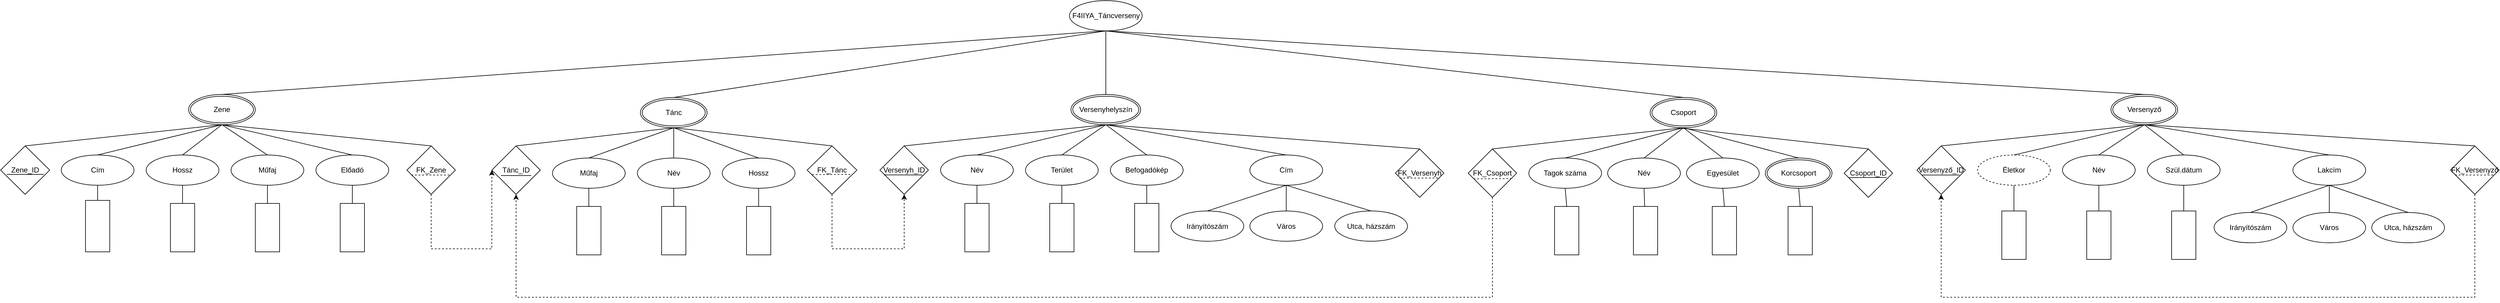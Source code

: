 <mxfile version="22.1.5" type="device">
  <diagram name="1 oldal" id="RWpSWhDXgqAXrD_5BkzI">
    <mxGraphModel dx="3605" dy="1371" grid="1" gridSize="10" guides="1" tooltips="1" connect="1" arrows="1" fold="1" page="0" pageScale="1" pageWidth="827" pageHeight="1169" math="0" shadow="0">
      <root>
        <mxCell id="0" />
        <mxCell id="1" parent="0" />
        <mxCell id="kx_KfZfGUG_8lvPHREMR-1" value="F4IIYA_Táncverseny" style="ellipse;whiteSpace=wrap;html=1;" parent="1" vertex="1">
          <mxGeometry x="-197.5" y="-130" width="120" height="50" as="geometry" />
        </mxCell>
        <mxCell id="kx_KfZfGUG_8lvPHREMR-4" value="Csoport" style="ellipse;shape=doubleEllipse;margin=3;whiteSpace=wrap;html=1;align=center;" parent="1" vertex="1">
          <mxGeometry x="760" y="30" width="110" height="50" as="geometry" />
        </mxCell>
        <mxCell id="kx_KfZfGUG_8lvPHREMR-5" value="Versenyző" style="ellipse;shape=doubleEllipse;margin=3;whiteSpace=wrap;html=1;align=center;" parent="1" vertex="1">
          <mxGeometry x="1520" y="25" width="110" height="50" as="geometry" />
        </mxCell>
        <mxCell id="kx_KfZfGUG_8lvPHREMR-6" value="Versenyhelyszín" style="ellipse;shape=doubleEllipse;margin=3;whiteSpace=wrap;html=1;align=center;" parent="1" vertex="1">
          <mxGeometry x="-195" y="25" width="115" height="50" as="geometry" />
        </mxCell>
        <mxCell id="kx_KfZfGUG_8lvPHREMR-7" value="Tánc" style="ellipse;shape=doubleEllipse;margin=3;whiteSpace=wrap;html=1;align=center;" parent="1" vertex="1">
          <mxGeometry x="-905" y="30" width="110" height="50" as="geometry" />
        </mxCell>
        <mxCell id="kx_KfZfGUG_8lvPHREMR-8" value="Zene" style="ellipse;shape=doubleEllipse;margin=3;whiteSpace=wrap;html=1;align=center;" parent="1" vertex="1">
          <mxGeometry x="-1650" y="25" width="110" height="50" as="geometry" />
        </mxCell>
        <mxCell id="kx_KfZfGUG_8lvPHREMR-9" value="" style="endArrow=none;html=1;rounded=0;exitX=0.5;exitY=0;exitDx=0;exitDy=0;entryX=0.5;entryY=1;entryDx=0;entryDy=0;" parent="1" source="kx_KfZfGUG_8lvPHREMR-4" target="kx_KfZfGUG_8lvPHREMR-1" edge="1">
          <mxGeometry width="50" height="50" relative="1" as="geometry">
            <mxPoint x="280" y="120" as="sourcePoint" />
            <mxPoint x="330" y="70" as="targetPoint" />
            <Array as="points" />
          </mxGeometry>
        </mxCell>
        <mxCell id="kx_KfZfGUG_8lvPHREMR-10" value="" style="endArrow=none;html=1;rounded=0;exitX=0.5;exitY=0;exitDx=0;exitDy=0;entryX=0.5;entryY=1;entryDx=0;entryDy=0;" parent="1" source="kx_KfZfGUG_8lvPHREMR-7" target="kx_KfZfGUG_8lvPHREMR-1" edge="1">
          <mxGeometry width="50" height="50" relative="1" as="geometry">
            <mxPoint x="280" y="175" as="sourcePoint" />
            <mxPoint x="80" y="-65" as="targetPoint" />
          </mxGeometry>
        </mxCell>
        <mxCell id="kx_KfZfGUG_8lvPHREMR-11" value="" style="endArrow=none;html=1;rounded=0;exitX=0.5;exitY=0;exitDx=0;exitDy=0;entryX=0.5;entryY=1;entryDx=0;entryDy=0;" parent="1" source="kx_KfZfGUG_8lvPHREMR-6" target="kx_KfZfGUG_8lvPHREMR-1" edge="1">
          <mxGeometry width="50" height="50" relative="1" as="geometry">
            <mxPoint x="280" y="120" as="sourcePoint" />
            <mxPoint x="330" y="70" as="targetPoint" />
          </mxGeometry>
        </mxCell>
        <mxCell id="kx_KfZfGUG_8lvPHREMR-12" value="" style="endArrow=none;html=1;rounded=0;exitX=0.5;exitY=0;exitDx=0;exitDy=0;entryX=0.5;entryY=1;entryDx=0;entryDy=0;" parent="1" source="kx_KfZfGUG_8lvPHREMR-5" target="kx_KfZfGUG_8lvPHREMR-1" edge="1">
          <mxGeometry width="50" height="50" relative="1" as="geometry">
            <mxPoint x="280" y="128.75" as="sourcePoint" />
            <mxPoint x="140" y="-71" as="targetPoint" />
          </mxGeometry>
        </mxCell>
        <mxCell id="kx_KfZfGUG_8lvPHREMR-13" value="" style="endArrow=none;html=1;rounded=0;exitX=0.5;exitY=0;exitDx=0;exitDy=0;entryX=0.5;entryY=1;entryDx=0;entryDy=0;" parent="1" source="kx_KfZfGUG_8lvPHREMR-8" target="kx_KfZfGUG_8lvPHREMR-1" edge="1">
          <mxGeometry width="50" height="50" relative="1" as="geometry">
            <mxPoint x="280" y="120" as="sourcePoint" />
            <mxPoint x="330" y="70" as="targetPoint" />
            <Array as="points" />
          </mxGeometry>
        </mxCell>
        <mxCell id="kx_KfZfGUG_8lvPHREMR-14" value="Tagok száma" style="ellipse;whiteSpace=wrap;html=1;" parent="1" vertex="1">
          <mxGeometry x="560" y="130" width="120" height="50" as="geometry" />
        </mxCell>
        <mxCell id="kx_KfZfGUG_8lvPHREMR-18" value="Név" style="ellipse;whiteSpace=wrap;html=1;" parent="1" vertex="1">
          <mxGeometry x="690" y="130" width="120" height="50" as="geometry" />
        </mxCell>
        <mxCell id="kx_KfZfGUG_8lvPHREMR-19" value="Egyesület" style="ellipse;whiteSpace=wrap;html=1;" parent="1" vertex="1">
          <mxGeometry x="820" y="130" width="120" height="50" as="geometry" />
        </mxCell>
        <mxCell id="kx_KfZfGUG_8lvPHREMR-20" value="Korcsoport" style="ellipse;shape=doubleEllipse;margin=3;whiteSpace=wrap;html=1;align=center;" parent="1" vertex="1">
          <mxGeometry x="950" y="130" width="110" height="50" as="geometry" />
        </mxCell>
        <mxCell id="kx_KfZfGUG_8lvPHREMR-21" value="" style="endArrow=none;html=1;rounded=0;exitX=0.5;exitY=0;exitDx=0;exitDy=0;entryX=0.5;entryY=1;entryDx=0;entryDy=0;" parent="1" source="kx_KfZfGUG_8lvPHREMR-14" target="kx_KfZfGUG_8lvPHREMR-4" edge="1">
          <mxGeometry width="50" height="50" relative="1" as="geometry">
            <mxPoint x="720" y="30" as="sourcePoint" />
            <mxPoint x="680" y="35" as="targetPoint" />
          </mxGeometry>
        </mxCell>
        <mxCell id="kx_KfZfGUG_8lvPHREMR-22" value="" style="endArrow=none;html=1;rounded=0;exitX=0.5;exitY=0;exitDx=0;exitDy=0;entryX=0.5;entryY=1;entryDx=0;entryDy=0;" parent="1" source="kx_KfZfGUG_8lvPHREMR-18" target="kx_KfZfGUG_8lvPHREMR-4" edge="1">
          <mxGeometry width="50" height="50" relative="1" as="geometry">
            <mxPoint x="720" y="30" as="sourcePoint" />
            <mxPoint x="910" y="35" as="targetPoint" />
            <Array as="points" />
          </mxGeometry>
        </mxCell>
        <mxCell id="kx_KfZfGUG_8lvPHREMR-23" value="" style="endArrow=none;html=1;rounded=0;exitX=0.5;exitY=0;exitDx=0;exitDy=0;entryX=0.5;entryY=1;entryDx=0;entryDy=0;" parent="1" source="kx_KfZfGUG_8lvPHREMR-19" target="kx_KfZfGUG_8lvPHREMR-4" edge="1">
          <mxGeometry width="50" height="50" relative="1" as="geometry">
            <mxPoint x="720" y="30" as="sourcePoint" />
            <mxPoint x="920" y="25" as="targetPoint" />
          </mxGeometry>
        </mxCell>
        <mxCell id="kx_KfZfGUG_8lvPHREMR-24" value="" style="endArrow=none;html=1;rounded=0;exitX=0.5;exitY=0;exitDx=0;exitDy=0;entryX=0.5;entryY=1;entryDx=0;entryDy=0;" parent="1" source="kx_KfZfGUG_8lvPHREMR-20" target="kx_KfZfGUG_8lvPHREMR-4" edge="1">
          <mxGeometry width="50" height="50" relative="1" as="geometry">
            <mxPoint x="720" y="30" as="sourcePoint" />
            <mxPoint x="940" y="45" as="targetPoint" />
          </mxGeometry>
        </mxCell>
        <mxCell id="kx_KfZfGUG_8lvPHREMR-25" value="Hossz" style="ellipse;whiteSpace=wrap;html=1;" parent="1" vertex="1">
          <mxGeometry x="-770" y="130" width="120" height="50" as="geometry" />
        </mxCell>
        <mxCell id="kx_KfZfGUG_8lvPHREMR-26" value="Név" style="ellipse;whiteSpace=wrap;html=1;" parent="1" vertex="1">
          <mxGeometry x="-910" y="130" width="120" height="50" as="geometry" />
        </mxCell>
        <mxCell id="kx_KfZfGUG_8lvPHREMR-27" value="Műfaj" style="ellipse;whiteSpace=wrap;html=1;" parent="1" vertex="1">
          <mxGeometry x="-1050" y="130" width="120" height="50" as="geometry" />
        </mxCell>
        <mxCell id="kx_KfZfGUG_8lvPHREMR-28" value="" style="endArrow=none;html=1;rounded=0;exitX=0.5;exitY=0;exitDx=0;exitDy=0;entryX=0.5;entryY=1;entryDx=0;entryDy=0;" parent="1" source="kx_KfZfGUG_8lvPHREMR-27" target="kx_KfZfGUG_8lvPHREMR-7" edge="1">
          <mxGeometry width="50" height="50" relative="1" as="geometry">
            <mxPoint x="-1010" y="40" as="sourcePoint" />
            <mxPoint x="-850" y="90" as="targetPoint" />
          </mxGeometry>
        </mxCell>
        <mxCell id="kx_KfZfGUG_8lvPHREMR-30" value="" style="endArrow=none;html=1;rounded=0;exitX=0.5;exitY=0;exitDx=0;exitDy=0;entryX=0.5;entryY=1;entryDx=0;entryDy=0;" parent="1" source="kx_KfZfGUG_8lvPHREMR-25" target="kx_KfZfGUG_8lvPHREMR-7" edge="1">
          <mxGeometry width="50" height="50" relative="1" as="geometry">
            <mxPoint x="-1010" y="40" as="sourcePoint" />
            <mxPoint x="-850" y="90" as="targetPoint" />
          </mxGeometry>
        </mxCell>
        <mxCell id="kx_KfZfGUG_8lvPHREMR-31" value="Cím" style="ellipse;whiteSpace=wrap;html=1;" parent="1" vertex="1">
          <mxGeometry x="100" y="125" width="120" height="50" as="geometry" />
        </mxCell>
        <mxCell id="kx_KfZfGUG_8lvPHREMR-32" value="Befogadókép" style="ellipse;whiteSpace=wrap;html=1;" parent="1" vertex="1">
          <mxGeometry x="-130" y="125" width="120" height="50" as="geometry" />
        </mxCell>
        <mxCell id="kx_KfZfGUG_8lvPHREMR-33" value="Terület" style="ellipse;whiteSpace=wrap;html=1;" parent="1" vertex="1">
          <mxGeometry x="-270" y="125" width="120" height="50" as="geometry" />
        </mxCell>
        <mxCell id="kx_KfZfGUG_8lvPHREMR-34" value="Név" style="ellipse;whiteSpace=wrap;html=1;" parent="1" vertex="1">
          <mxGeometry x="-410" y="125" width="120" height="50" as="geometry" />
        </mxCell>
        <mxCell id="kx_KfZfGUG_8lvPHREMR-35" value="" style="endArrow=none;html=1;rounded=0;exitX=0.5;exitY=0;exitDx=0;exitDy=0;entryX=0.5;entryY=1;entryDx=0;entryDy=0;" parent="1" source="kx_KfZfGUG_8lvPHREMR-34" target="kx_KfZfGUG_8lvPHREMR-6" edge="1">
          <mxGeometry width="50" height="50" relative="1" as="geometry">
            <mxPoint x="-230" y="85" as="sourcePoint" />
            <mxPoint x="-180" y="35" as="targetPoint" />
          </mxGeometry>
        </mxCell>
        <mxCell id="kx_KfZfGUG_8lvPHREMR-36" value="" style="endArrow=none;html=1;rounded=0;exitX=0.5;exitY=0;exitDx=0;exitDy=0;entryX=0.5;entryY=1;entryDx=0;entryDy=0;" parent="1" source="kx_KfZfGUG_8lvPHREMR-33" target="kx_KfZfGUG_8lvPHREMR-6" edge="1">
          <mxGeometry width="50" height="50" relative="1" as="geometry">
            <mxPoint x="-230" y="85" as="sourcePoint" />
            <mxPoint x="-180" y="35" as="targetPoint" />
          </mxGeometry>
        </mxCell>
        <mxCell id="kx_KfZfGUG_8lvPHREMR-37" value="" style="endArrow=none;html=1;rounded=0;exitX=0.5;exitY=0;exitDx=0;exitDy=0;entryX=0.5;entryY=1;entryDx=0;entryDy=0;" parent="1" source="kx_KfZfGUG_8lvPHREMR-32" target="kx_KfZfGUG_8lvPHREMR-6" edge="1">
          <mxGeometry width="50" height="50" relative="1" as="geometry">
            <mxPoint x="-230" y="85" as="sourcePoint" />
            <mxPoint x="-180" y="35" as="targetPoint" />
          </mxGeometry>
        </mxCell>
        <mxCell id="kx_KfZfGUG_8lvPHREMR-38" value="" style="endArrow=none;html=1;rounded=0;exitX=0.5;exitY=0;exitDx=0;exitDy=0;entryX=0.5;entryY=1;entryDx=0;entryDy=0;" parent="1" source="kx_KfZfGUG_8lvPHREMR-31" target="kx_KfZfGUG_8lvPHREMR-6" edge="1">
          <mxGeometry width="50" height="50" relative="1" as="geometry">
            <mxPoint x="-230" y="85" as="sourcePoint" />
            <mxPoint x="-180" y="35" as="targetPoint" />
          </mxGeometry>
        </mxCell>
        <mxCell id="kx_KfZfGUG_8lvPHREMR-39" value="Irányítószám" style="ellipse;whiteSpace=wrap;html=1;" parent="1" vertex="1">
          <mxGeometry x="-30" y="217.5" width="120" height="50" as="geometry" />
        </mxCell>
        <mxCell id="kx_KfZfGUG_8lvPHREMR-40" value="Város" style="ellipse;whiteSpace=wrap;html=1;" parent="1" vertex="1">
          <mxGeometry x="100" y="217.5" width="120" height="50" as="geometry" />
        </mxCell>
        <mxCell id="kx_KfZfGUG_8lvPHREMR-41" value="Utca, házszám" style="ellipse;whiteSpace=wrap;html=1;" parent="1" vertex="1">
          <mxGeometry x="240" y="217.5" width="120" height="50" as="geometry" />
        </mxCell>
        <mxCell id="kx_KfZfGUG_8lvPHREMR-42" value="" style="endArrow=none;html=1;rounded=0;exitX=0.5;exitY=0;exitDx=0;exitDy=0;entryX=0.5;entryY=1;entryDx=0;entryDy=0;" parent="1" source="kx_KfZfGUG_8lvPHREMR-39" target="kx_KfZfGUG_8lvPHREMR-31" edge="1">
          <mxGeometry width="50" height="50" relative="1" as="geometry">
            <mxPoint x="-50" y="165" as="sourcePoint" />
            <mxPoint y="115" as="targetPoint" />
          </mxGeometry>
        </mxCell>
        <mxCell id="kx_KfZfGUG_8lvPHREMR-43" value="" style="endArrow=none;html=1;rounded=0;exitX=0.5;exitY=0;exitDx=0;exitDy=0;entryX=0.5;entryY=1;entryDx=0;entryDy=0;" parent="1" source="kx_KfZfGUG_8lvPHREMR-40" target="kx_KfZfGUG_8lvPHREMR-31" edge="1">
          <mxGeometry width="50" height="50" relative="1" as="geometry">
            <mxPoint x="-50" y="165" as="sourcePoint" />
            <mxPoint y="115" as="targetPoint" />
          </mxGeometry>
        </mxCell>
        <mxCell id="kx_KfZfGUG_8lvPHREMR-44" value="" style="endArrow=none;html=1;rounded=0;exitX=0.5;exitY=0;exitDx=0;exitDy=0;entryX=0.5;entryY=1;entryDx=0;entryDy=0;" parent="1" source="kx_KfZfGUG_8lvPHREMR-41" target="kx_KfZfGUG_8lvPHREMR-31" edge="1">
          <mxGeometry width="50" height="50" relative="1" as="geometry">
            <mxPoint x="-50" y="165" as="sourcePoint" />
            <mxPoint y="115" as="targetPoint" />
          </mxGeometry>
        </mxCell>
        <mxCell id="kx_KfZfGUG_8lvPHREMR-45" value="Életkor" style="ellipse;whiteSpace=wrap;html=1;align=center;dashed=1;" parent="1" vertex="1">
          <mxGeometry x="1300" y="125" width="120" height="50" as="geometry" />
        </mxCell>
        <mxCell id="kx_KfZfGUG_8lvPHREMR-46" value="Szül.dátum" style="ellipse;whiteSpace=wrap;html=1;" parent="1" vertex="1">
          <mxGeometry x="1580" y="125" width="120" height="50" as="geometry" />
        </mxCell>
        <mxCell id="kx_KfZfGUG_8lvPHREMR-47" value="Név" style="ellipse;whiteSpace=wrap;html=1;" parent="1" vertex="1">
          <mxGeometry x="1440" y="125" width="120" height="50" as="geometry" />
        </mxCell>
        <mxCell id="kx_KfZfGUG_8lvPHREMR-48" value="Lakcím" style="ellipse;whiteSpace=wrap;html=1;" parent="1" vertex="1">
          <mxGeometry x="1820" y="125" width="120" height="50" as="geometry" />
        </mxCell>
        <mxCell id="kx_KfZfGUG_8lvPHREMR-49" value="" style="endArrow=none;html=1;rounded=0;exitX=0.5;exitY=0;exitDx=0;exitDy=0;entryX=0.5;entryY=1;entryDx=0;entryDy=0;" parent="1" source="kx_KfZfGUG_8lvPHREMR-45" target="kx_KfZfGUG_8lvPHREMR-5" edge="1">
          <mxGeometry width="50" height="50" relative="1" as="geometry">
            <mxPoint x="1540" y="155" as="sourcePoint" />
            <mxPoint x="1590" y="105" as="targetPoint" />
          </mxGeometry>
        </mxCell>
        <mxCell id="kx_KfZfGUG_8lvPHREMR-50" value="" style="endArrow=none;html=1;rounded=0;exitX=0.5;exitY=0;exitDx=0;exitDy=0;entryX=0.5;entryY=1;entryDx=0;entryDy=0;" parent="1" source="kx_KfZfGUG_8lvPHREMR-47" target="kx_KfZfGUG_8lvPHREMR-5" edge="1">
          <mxGeometry width="50" height="50" relative="1" as="geometry">
            <mxPoint x="1540" y="155" as="sourcePoint" />
            <mxPoint x="1590" y="105" as="targetPoint" />
          </mxGeometry>
        </mxCell>
        <mxCell id="kx_KfZfGUG_8lvPHREMR-51" value="" style="endArrow=none;html=1;rounded=0;exitX=0.5;exitY=0;exitDx=0;exitDy=0;entryX=0.5;entryY=1;entryDx=0;entryDy=0;" parent="1" source="kx_KfZfGUG_8lvPHREMR-46" target="kx_KfZfGUG_8lvPHREMR-5" edge="1">
          <mxGeometry width="50" height="50" relative="1" as="geometry">
            <mxPoint x="1540" y="155" as="sourcePoint" />
            <mxPoint x="1470" y="75" as="targetPoint" />
          </mxGeometry>
        </mxCell>
        <mxCell id="kx_KfZfGUG_8lvPHREMR-52" value="" style="endArrow=none;html=1;rounded=0;exitX=0.5;exitY=0;exitDx=0;exitDy=0;entryX=0.5;entryY=1;entryDx=0;entryDy=0;" parent="1" source="kx_KfZfGUG_8lvPHREMR-48" target="kx_KfZfGUG_8lvPHREMR-5" edge="1">
          <mxGeometry width="50" height="50" relative="1" as="geometry">
            <mxPoint x="1540" y="155" as="sourcePoint" />
            <mxPoint x="1590" y="105" as="targetPoint" />
          </mxGeometry>
        </mxCell>
        <mxCell id="kx_KfZfGUG_8lvPHREMR-53" value="Irányítószám" style="ellipse;whiteSpace=wrap;html=1;" parent="1" vertex="1">
          <mxGeometry x="1690" y="220" width="120" height="50" as="geometry" />
        </mxCell>
        <mxCell id="kx_KfZfGUG_8lvPHREMR-54" value="Város" style="ellipse;whiteSpace=wrap;html=1;" parent="1" vertex="1">
          <mxGeometry x="1820" y="220" width="120" height="50" as="geometry" />
        </mxCell>
        <mxCell id="kx_KfZfGUG_8lvPHREMR-55" value="Utca, házszám" style="ellipse;whiteSpace=wrap;html=1;" parent="1" vertex="1">
          <mxGeometry x="1950" y="220" width="120" height="50" as="geometry" />
        </mxCell>
        <mxCell id="kx_KfZfGUG_8lvPHREMR-56" value="" style="endArrow=none;html=1;rounded=0;exitX=0.5;exitY=0;exitDx=0;exitDy=0;entryX=0.5;entryY=1;entryDx=0;entryDy=0;" parent="1" source="kx_KfZfGUG_8lvPHREMR-53" target="kx_KfZfGUG_8lvPHREMR-48" edge="1">
          <mxGeometry width="50" height="50" relative="1" as="geometry">
            <mxPoint x="1660" y="320" as="sourcePoint" />
            <mxPoint x="1710" y="270" as="targetPoint" />
          </mxGeometry>
        </mxCell>
        <mxCell id="kx_KfZfGUG_8lvPHREMR-57" value="" style="endArrow=none;html=1;rounded=0;exitX=0.5;exitY=0;exitDx=0;exitDy=0;entryX=0.5;entryY=1;entryDx=0;entryDy=0;" parent="1" source="kx_KfZfGUG_8lvPHREMR-54" target="kx_KfZfGUG_8lvPHREMR-48" edge="1">
          <mxGeometry width="50" height="50" relative="1" as="geometry">
            <mxPoint x="1660" y="320" as="sourcePoint" />
            <mxPoint x="1710" y="270" as="targetPoint" />
          </mxGeometry>
        </mxCell>
        <mxCell id="kx_KfZfGUG_8lvPHREMR-58" value="" style="endArrow=none;html=1;rounded=0;exitX=0.5;exitY=0;exitDx=0;exitDy=0;entryX=0.5;entryY=1;entryDx=0;entryDy=0;" parent="1" source="kx_KfZfGUG_8lvPHREMR-55" target="kx_KfZfGUG_8lvPHREMR-48" edge="1">
          <mxGeometry width="50" height="50" relative="1" as="geometry">
            <mxPoint x="1660" y="320" as="sourcePoint" />
            <mxPoint x="1710" y="270" as="targetPoint" />
          </mxGeometry>
        </mxCell>
        <mxCell id="kx_KfZfGUG_8lvPHREMR-59" value="Előadó" style="ellipse;whiteSpace=wrap;html=1;" parent="1" vertex="1">
          <mxGeometry x="-1440" y="125" width="120" height="50" as="geometry" />
        </mxCell>
        <mxCell id="kx_KfZfGUG_8lvPHREMR-60" value="Műfaj" style="ellipse;whiteSpace=wrap;html=1;" parent="1" vertex="1">
          <mxGeometry x="-1580" y="125" width="120" height="50" as="geometry" />
        </mxCell>
        <mxCell id="kx_KfZfGUG_8lvPHREMR-61" value="Hossz" style="ellipse;whiteSpace=wrap;html=1;" parent="1" vertex="1">
          <mxGeometry x="-1720" y="125" width="120" height="50" as="geometry" />
        </mxCell>
        <mxCell id="kx_KfZfGUG_8lvPHREMR-62" value="Cím" style="ellipse;whiteSpace=wrap;html=1;" parent="1" vertex="1">
          <mxGeometry x="-1860" y="125" width="120" height="50" as="geometry" />
        </mxCell>
        <mxCell id="kx_KfZfGUG_8lvPHREMR-63" value="" style="endArrow=none;html=1;rounded=0;exitX=0.5;exitY=0;exitDx=0;exitDy=0;entryX=0.5;entryY=1;entryDx=0;entryDy=0;" parent="1" source="kx_KfZfGUG_8lvPHREMR-62" target="kx_KfZfGUG_8lvPHREMR-8" edge="1">
          <mxGeometry width="50" height="50" relative="1" as="geometry">
            <mxPoint x="-1640" y="115" as="sourcePoint" />
            <mxPoint x="-1590" y="65" as="targetPoint" />
          </mxGeometry>
        </mxCell>
        <mxCell id="kx_KfZfGUG_8lvPHREMR-64" value="" style="endArrow=none;html=1;rounded=0;exitX=0.5;exitY=0;exitDx=0;exitDy=0;entryX=0.5;entryY=1;entryDx=0;entryDy=0;" parent="1" source="kx_KfZfGUG_8lvPHREMR-61" target="kx_KfZfGUG_8lvPHREMR-8" edge="1">
          <mxGeometry width="50" height="50" relative="1" as="geometry">
            <mxPoint x="-1640" y="115" as="sourcePoint" />
            <mxPoint x="-1590" y="65" as="targetPoint" />
          </mxGeometry>
        </mxCell>
        <mxCell id="kx_KfZfGUG_8lvPHREMR-65" value="" style="endArrow=none;html=1;rounded=0;exitX=0.5;exitY=0;exitDx=0;exitDy=0;entryX=0.5;entryY=1;entryDx=0;entryDy=0;" parent="1" source="kx_KfZfGUG_8lvPHREMR-60" target="kx_KfZfGUG_8lvPHREMR-8" edge="1">
          <mxGeometry width="50" height="50" relative="1" as="geometry">
            <mxPoint x="-1640" y="115" as="sourcePoint" />
            <mxPoint x="-1590" y="65" as="targetPoint" />
          </mxGeometry>
        </mxCell>
        <mxCell id="kx_KfZfGUG_8lvPHREMR-66" value="" style="endArrow=none;html=1;rounded=0;exitX=0.5;exitY=0;exitDx=0;exitDy=0;entryX=0.5;entryY=1;entryDx=0;entryDy=0;" parent="1" source="kx_KfZfGUG_8lvPHREMR-59" target="kx_KfZfGUG_8lvPHREMR-8" edge="1">
          <mxGeometry width="50" height="50" relative="1" as="geometry">
            <mxPoint x="-1640" y="115" as="sourcePoint" />
            <mxPoint x="-1590" y="65" as="targetPoint" />
          </mxGeometry>
        </mxCell>
        <mxCell id="kx_KfZfGUG_8lvPHREMR-67" value="Csoport_ID" style="rhombus;whiteSpace=wrap;html=1;" parent="1" vertex="1">
          <mxGeometry x="1080" y="115" width="80" height="80" as="geometry" />
        </mxCell>
        <mxCell id="kx_KfZfGUG_8lvPHREMR-68" value="" style="endArrow=none;html=1;rounded=0;exitX=0.5;exitY=0;exitDx=0;exitDy=0;entryX=0.44;entryY=1.005;entryDx=0;entryDy=0;entryPerimeter=0;" parent="1" source="kx_KfZfGUG_8lvPHREMR-67" target="kx_KfZfGUG_8lvPHREMR-4" edge="1">
          <mxGeometry width="50" height="50" relative="1" as="geometry">
            <mxPoint x="690" y="180" as="sourcePoint" />
            <mxPoint x="740" y="130" as="targetPoint" />
          </mxGeometry>
        </mxCell>
        <mxCell id="kx_KfZfGUG_8lvPHREMR-69" value="" style="endArrow=none;html=1;rounded=0;exitX=0.1;exitY=0.592;exitDx=0;exitDy=0;exitPerimeter=0;" parent="1" source="kx_KfZfGUG_8lvPHREMR-67" edge="1">
          <mxGeometry relative="1" as="geometry">
            <mxPoint x="1030" y="165" as="sourcePoint" />
            <mxPoint x="1150" y="162" as="targetPoint" />
          </mxGeometry>
        </mxCell>
        <mxCell id="kx_KfZfGUG_8lvPHREMR-71" value="" style="rounded=0;whiteSpace=wrap;html=1;" parent="1" vertex="1">
          <mxGeometry x="602.5" y="210" width="40" height="80" as="geometry" />
        </mxCell>
        <mxCell id="kx_KfZfGUG_8lvPHREMR-72" value="" style="endArrow=none;html=1;rounded=0;exitX=0.5;exitY=1;exitDx=0;exitDy=0;entryX=0.5;entryY=0;entryDx=0;entryDy=0;" parent="1" source="kx_KfZfGUG_8lvPHREMR-26" target="kx_KfZfGUG_8lvPHREMR-73" edge="1">
          <mxGeometry width="50" height="50" relative="1" as="geometry">
            <mxPoint x="-1500" y="180" as="sourcePoint" />
            <mxPoint x="-1500" y="220" as="targetPoint" />
          </mxGeometry>
        </mxCell>
        <mxCell id="kx_KfZfGUG_8lvPHREMR-73" value="" style="rounded=0;whiteSpace=wrap;html=1;" parent="1" vertex="1">
          <mxGeometry x="-870" y="210" width="40" height="80" as="geometry" />
        </mxCell>
        <mxCell id="kx_KfZfGUG_8lvPHREMR-74" value="" style="endArrow=none;html=1;rounded=0;exitX=0.5;exitY=1;exitDx=0;exitDy=0;entryX=0.5;entryY=0;entryDx=0;entryDy=0;" parent="1" source="kx_KfZfGUG_8lvPHREMR-27" target="kx_KfZfGUG_8lvPHREMR-75" edge="1">
          <mxGeometry width="50" height="50" relative="1" as="geometry">
            <mxPoint x="-1490" y="190" as="sourcePoint" />
            <mxPoint x="-1490" y="230" as="targetPoint" />
          </mxGeometry>
        </mxCell>
        <mxCell id="kx_KfZfGUG_8lvPHREMR-75" value="" style="rounded=0;whiteSpace=wrap;html=1;" parent="1" vertex="1">
          <mxGeometry x="-1010" y="210" width="40" height="80" as="geometry" />
        </mxCell>
        <mxCell id="kx_KfZfGUG_8lvPHREMR-76" value="" style="endArrow=none;html=1;rounded=0;exitX=0.5;exitY=1;exitDx=0;exitDy=0;entryX=0.5;entryY=0;entryDx=0;entryDy=0;" parent="1" source="kx_KfZfGUG_8lvPHREMR-19" target="kx_KfZfGUG_8lvPHREMR-77" edge="1">
          <mxGeometry width="50" height="50" relative="1" as="geometry">
            <mxPoint x="820" y="260" as="sourcePoint" />
            <mxPoint x="650" y="240" as="targetPoint" />
          </mxGeometry>
        </mxCell>
        <mxCell id="kx_KfZfGUG_8lvPHREMR-77" value="" style="rounded=0;whiteSpace=wrap;html=1;" parent="1" vertex="1">
          <mxGeometry x="862.5" y="210" width="40" height="80" as="geometry" />
        </mxCell>
        <mxCell id="kx_KfZfGUG_8lvPHREMR-78" value="" style="endArrow=none;html=1;rounded=0;exitX=0.5;exitY=1;exitDx=0;exitDy=0;" parent="1" source="kx_KfZfGUG_8lvPHREMR-18" target="kx_KfZfGUG_8lvPHREMR-79" edge="1">
          <mxGeometry width="50" height="50" relative="1" as="geometry">
            <mxPoint x="750" y="170" as="sourcePoint" />
            <mxPoint x="750" y="210" as="targetPoint" />
          </mxGeometry>
        </mxCell>
        <mxCell id="kx_KfZfGUG_8lvPHREMR-79" value="" style="rounded=0;whiteSpace=wrap;html=1;" parent="1" vertex="1">
          <mxGeometry x="732.5" y="210" width="40" height="80" as="geometry" />
        </mxCell>
        <mxCell id="kx_KfZfGUG_8lvPHREMR-83" value="" style="endArrow=none;html=1;rounded=0;exitX=0.5;exitY=0;exitDx=0;exitDy=0;entryX=0.5;entryY=1;entryDx=0;entryDy=0;" parent="1" source="kx_KfZfGUG_8lvPHREMR-71" target="kx_KfZfGUG_8lvPHREMR-14" edge="1">
          <mxGeometry width="50" height="50" relative="1" as="geometry">
            <mxPoint x="930" y="180" as="sourcePoint" />
            <mxPoint x="980" y="130" as="targetPoint" />
          </mxGeometry>
        </mxCell>
        <mxCell id="kx_KfZfGUG_8lvPHREMR-84" value="" style="endArrow=none;html=1;rounded=0;exitX=0.5;exitY=1;exitDx=0;exitDy=0;entryX=0.5;entryY=0;entryDx=0;entryDy=0;" parent="1" source="kx_KfZfGUG_8lvPHREMR-20" target="kx_KfZfGUG_8lvPHREMR-85" edge="1">
          <mxGeometry width="50" height="50" relative="1" as="geometry">
            <mxPoint x="1005" y="170" as="sourcePoint" />
            <mxPoint x="1005" y="210" as="targetPoint" />
          </mxGeometry>
        </mxCell>
        <mxCell id="kx_KfZfGUG_8lvPHREMR-85" value="" style="rounded=0;whiteSpace=wrap;html=1;" parent="1" vertex="1">
          <mxGeometry x="987.5" y="210" width="40" height="80" as="geometry" />
        </mxCell>
        <mxCell id="kx_KfZfGUG_8lvPHREMR-86" value="" style="endArrow=none;html=1;rounded=0;exitX=0.5;exitY=1;exitDx=0;exitDy=0;entryX=0.5;entryY=0;entryDx=0;entryDy=0;" parent="1" source="kx_KfZfGUG_8lvPHREMR-33" target="kx_KfZfGUG_8lvPHREMR-87" edge="1">
          <mxGeometry width="50" height="50" relative="1" as="geometry">
            <mxPoint x="-650" y="185" as="sourcePoint" />
            <mxPoint x="-1300" y="235" as="targetPoint" />
          </mxGeometry>
        </mxCell>
        <mxCell id="kx_KfZfGUG_8lvPHREMR-87" value="" style="rounded=0;whiteSpace=wrap;html=1;" parent="1" vertex="1">
          <mxGeometry x="-230" y="205" width="40" height="80" as="geometry" />
        </mxCell>
        <mxCell id="kx_KfZfGUG_8lvPHREMR-88" value="" style="endArrow=none;html=1;rounded=0;exitX=0.5;exitY=1;exitDx=0;exitDy=0;entryX=0.5;entryY=0;entryDx=0;entryDy=0;" parent="1" source="kx_KfZfGUG_8lvPHREMR-34" target="kx_KfZfGUG_8lvPHREMR-89" edge="1">
          <mxGeometry width="50" height="50" relative="1" as="geometry">
            <mxPoint x="-640" y="195" as="sourcePoint" />
            <mxPoint x="-1290" y="245" as="targetPoint" />
          </mxGeometry>
        </mxCell>
        <mxCell id="kx_KfZfGUG_8lvPHREMR-89" value="" style="rounded=0;whiteSpace=wrap;html=1;" parent="1" vertex="1">
          <mxGeometry x="-370" y="205" width="40" height="80" as="geometry" />
        </mxCell>
        <mxCell id="kx_KfZfGUG_8lvPHREMR-90" value="" style="endArrow=none;html=1;rounded=0;exitX=0.5;exitY=1;exitDx=0;exitDy=0;entryX=0.5;entryY=0;entryDx=0;entryDy=0;" parent="1" source="kx_KfZfGUG_8lvPHREMR-25" target="kx_KfZfGUG_8lvPHREMR-91" edge="1">
          <mxGeometry width="50" height="50" relative="1" as="geometry">
            <mxPoint x="-710" y="170" as="sourcePoint" />
            <mxPoint x="-1360" y="220" as="targetPoint" />
          </mxGeometry>
        </mxCell>
        <mxCell id="kx_KfZfGUG_8lvPHREMR-91" value="" style="rounded=0;whiteSpace=wrap;html=1;" parent="1" vertex="1">
          <mxGeometry x="-730" y="210" width="40" height="80" as="geometry" />
        </mxCell>
        <mxCell id="kx_KfZfGUG_8lvPHREMR-92" value="" style="endArrow=none;html=1;rounded=0;exitX=0.5;exitY=1;exitDx=0;exitDy=0;entryX=0.5;entryY=0;entryDx=0;entryDy=0;" parent="1" source="kx_KfZfGUG_8lvPHREMR-32" target="kx_KfZfGUG_8lvPHREMR-93" edge="1">
          <mxGeometry width="50" height="50" relative="1" as="geometry">
            <mxPoint x="-70" y="175" as="sourcePoint" />
            <mxPoint x="-1160" y="235" as="targetPoint" />
          </mxGeometry>
        </mxCell>
        <mxCell id="kx_KfZfGUG_8lvPHREMR-93" value="" style="rounded=0;whiteSpace=wrap;html=1;" parent="1" vertex="1">
          <mxGeometry x="-90" y="205" width="40" height="80" as="geometry" />
        </mxCell>
        <mxCell id="kx_KfZfGUG_8lvPHREMR-94" value="" style="endArrow=none;html=1;rounded=0;entryX=0.5;entryY=0;entryDx=0;entryDy=0;exitX=0.5;exitY=1;exitDx=0;exitDy=0;" parent="1" source="kx_KfZfGUG_8lvPHREMR-46" target="kx_KfZfGUG_8lvPHREMR-95" edge="1">
          <mxGeometry width="50" height="50" relative="1" as="geometry">
            <mxPoint x="1562" y="265" as="sourcePoint" />
            <mxPoint x="-250" y="245" as="targetPoint" />
          </mxGeometry>
        </mxCell>
        <mxCell id="kx_KfZfGUG_8lvPHREMR-95" value="" style="rounded=0;whiteSpace=wrap;html=1;" parent="1" vertex="1">
          <mxGeometry x="1620" y="217.5" width="40" height="80" as="geometry" />
        </mxCell>
        <mxCell id="kx_KfZfGUG_8lvPHREMR-96" value="" style="endArrow=none;html=1;rounded=0;exitX=0.5;exitY=1;exitDx=0;exitDy=0;entryX=0.5;entryY=0;entryDx=0;entryDy=0;" parent="1" source="kx_KfZfGUG_8lvPHREMR-47" target="kx_KfZfGUG_8lvPHREMR-97" edge="1">
          <mxGeometry width="50" height="50" relative="1" as="geometry">
            <mxPoint x="850" y="195" as="sourcePoint" />
            <mxPoint x="-240" y="255" as="targetPoint" />
          </mxGeometry>
        </mxCell>
        <mxCell id="kx_KfZfGUG_8lvPHREMR-97" value="" style="rounded=0;whiteSpace=wrap;html=1;" parent="1" vertex="1">
          <mxGeometry x="1480" y="217.5" width="40" height="80" as="geometry" />
        </mxCell>
        <mxCell id="kx_KfZfGUG_8lvPHREMR-98" value="" style="endArrow=none;html=1;rounded=0;exitX=0.5;exitY=1;exitDx=0;exitDy=0;entryX=0.5;entryY=0;entryDx=0;entryDy=0;" parent="1" source="kx_KfZfGUG_8lvPHREMR-45" target="kx_KfZfGUG_8lvPHREMR-99" edge="1">
          <mxGeometry width="50" height="50" relative="1" as="geometry">
            <mxPoint x="1360" y="175" as="sourcePoint" />
            <mxPoint x="270" y="235" as="targetPoint" />
          </mxGeometry>
        </mxCell>
        <mxCell id="kx_KfZfGUG_8lvPHREMR-99" value="" style="rounded=0;whiteSpace=wrap;html=1;" parent="1" vertex="1">
          <mxGeometry x="1340" y="217.5" width="40" height="80" as="geometry" />
        </mxCell>
        <mxCell id="kx_KfZfGUG_8lvPHREMR-100" value="" style="endArrow=none;html=1;rounded=0;entryX=0.5;entryY=0;entryDx=0;entryDy=0;exitX=0.5;exitY=1;exitDx=0;exitDy=0;" parent="1" source="kx_KfZfGUG_8lvPHREMR-60" target="kx_KfZfGUG_8lvPHREMR-101" edge="1">
          <mxGeometry width="50" height="50" relative="1" as="geometry">
            <mxPoint x="-2390" y="190" as="sourcePoint" />
            <mxPoint x="-4280" y="255" as="targetPoint" />
          </mxGeometry>
        </mxCell>
        <mxCell id="kx_KfZfGUG_8lvPHREMR-101" value="" style="rounded=0;whiteSpace=wrap;html=1;" parent="1" vertex="1">
          <mxGeometry x="-1540" y="205" width="40" height="80" as="geometry" />
        </mxCell>
        <mxCell id="kx_KfZfGUG_8lvPHREMR-102" value="" style="endArrow=none;html=1;rounded=0;entryX=0.5;entryY=0;entryDx=0;entryDy=0;exitX=0.5;exitY=1;exitDx=0;exitDy=0;" parent="1" source="kx_KfZfGUG_8lvPHREMR-61" target="kx_KfZfGUG_8lvPHREMR-103" edge="1">
          <mxGeometry width="50" height="50" relative="1" as="geometry">
            <mxPoint x="-2380" y="200" as="sourcePoint" />
            <mxPoint x="-4270" y="265" as="targetPoint" />
          </mxGeometry>
        </mxCell>
        <mxCell id="kx_KfZfGUG_8lvPHREMR-103" value="" style="rounded=0;whiteSpace=wrap;html=1;" parent="1" vertex="1">
          <mxGeometry x="-1680" y="205" width="40" height="80" as="geometry" />
        </mxCell>
        <mxCell id="kx_KfZfGUG_8lvPHREMR-105" value="" style="rounded=0;whiteSpace=wrap;html=1;" parent="1" vertex="1">
          <mxGeometry x="-1820" y="200" width="40" height="85" as="geometry" />
        </mxCell>
        <mxCell id="kx_KfZfGUG_8lvPHREMR-106" value="" style="endArrow=none;html=1;rounded=0;entryX=0.5;entryY=0;entryDx=0;entryDy=0;exitX=0.5;exitY=1;exitDx=0;exitDy=0;" parent="1" source="kx_KfZfGUG_8lvPHREMR-59" target="kx_KfZfGUG_8lvPHREMR-107" edge="1">
          <mxGeometry width="50" height="50" relative="1" as="geometry">
            <mxPoint x="-1380" y="175" as="sourcePoint" />
            <mxPoint x="-4140" y="255" as="targetPoint" />
          </mxGeometry>
        </mxCell>
        <mxCell id="kx_KfZfGUG_8lvPHREMR-107" value="" style="rounded=0;whiteSpace=wrap;html=1;" parent="1" vertex="1">
          <mxGeometry x="-1400" y="205" width="40" height="80" as="geometry" />
        </mxCell>
        <mxCell id="kx_KfZfGUG_8lvPHREMR-108" value="Tánc_ID" style="rhombus;whiteSpace=wrap;html=1;" parent="1" vertex="1">
          <mxGeometry x="-1150" y="110" width="80" height="80" as="geometry" />
        </mxCell>
        <mxCell id="kx_KfZfGUG_8lvPHREMR-109" value="" style="endArrow=none;html=1;rounded=0;exitX=0.5;exitY=0;exitDx=0;exitDy=0;entryX=0.5;entryY=1;entryDx=0;entryDy=0;" parent="1" source="kx_KfZfGUG_8lvPHREMR-108" target="kx_KfZfGUG_8lvPHREMR-7" edge="1">
          <mxGeometry relative="1" as="geometry">
            <mxPoint x="-1130" y="380" as="sourcePoint" />
            <mxPoint x="-1010" y="377" as="targetPoint" />
          </mxGeometry>
        </mxCell>
        <mxCell id="kx_KfZfGUG_8lvPHREMR-110" value="Versenyh_ID" style="rhombus;whiteSpace=wrap;html=1;" parent="1" vertex="1">
          <mxGeometry x="-510" y="110" width="80" height="80" as="geometry" />
        </mxCell>
        <mxCell id="kx_KfZfGUG_8lvPHREMR-112" value="" style="endArrow=none;html=1;rounded=0;exitX=0.5;exitY=0;exitDx=0;exitDy=0;entryX=0.5;entryY=1;entryDx=0;entryDy=0;" parent="1" source="kx_KfZfGUG_8lvPHREMR-110" target="kx_KfZfGUG_8lvPHREMR-6" edge="1">
          <mxGeometry width="50" height="50" relative="1" as="geometry">
            <mxPoint x="-440" y="205" as="sourcePoint" />
            <mxPoint x="-390" y="155" as="targetPoint" />
          </mxGeometry>
        </mxCell>
        <mxCell id="kx_KfZfGUG_8lvPHREMR-113" value="Zene_ID" style="rhombus;whiteSpace=wrap;html=1;" parent="1" vertex="1">
          <mxGeometry x="-1960" y="110" width="81" height="80" as="geometry" />
        </mxCell>
        <mxCell id="kx_KfZfGUG_8lvPHREMR-114" value="" style="endArrow=none;html=1;rounded=0;" parent="1" edge="1">
          <mxGeometry relative="1" as="geometry">
            <mxPoint x="-1950" y="157" as="sourcePoint" />
            <mxPoint x="-1889" y="157" as="targetPoint" />
          </mxGeometry>
        </mxCell>
        <mxCell id="kx_KfZfGUG_8lvPHREMR-115" value="Versenyző_ID" style="rhombus;whiteSpace=wrap;html=1;" parent="1" vertex="1">
          <mxGeometry x="1200" y="110" width="80" height="80" as="geometry" />
        </mxCell>
        <mxCell id="kx_KfZfGUG_8lvPHREMR-116" value="" style="endArrow=none;html=1;rounded=0;exitX=0.5;exitY=0;exitDx=0;exitDy=0;entryX=0.5;entryY=1;entryDx=0;entryDy=0;" parent="1" source="kx_KfZfGUG_8lvPHREMR-115" target="kx_KfZfGUG_8lvPHREMR-5" edge="1">
          <mxGeometry relative="1" as="geometry">
            <mxPoint x="1050" y="155" as="sourcePoint" />
            <mxPoint x="1170" y="152" as="targetPoint" />
          </mxGeometry>
        </mxCell>
        <mxCell id="kx_KfZfGUG_8lvPHREMR-118" value="" style="endArrow=none;html=1;rounded=0;entryX=0.5;entryY=0;entryDx=0;entryDy=0;exitX=0.5;exitY=1;exitDx=0;exitDy=0;" parent="1" source="kx_KfZfGUG_8lvPHREMR-62" target="kx_KfZfGUG_8lvPHREMR-105" edge="1">
          <mxGeometry width="50" height="50" relative="1" as="geometry">
            <mxPoint x="-1930" y="260" as="sourcePoint" />
            <mxPoint x="-1880" y="210" as="targetPoint" />
          </mxGeometry>
        </mxCell>
        <mxCell id="kx_KfZfGUG_8lvPHREMR-119" value="" style="endArrow=none;html=1;rounded=0;exitX=0.5;exitY=0;exitDx=0;exitDy=0;entryX=0.5;entryY=1;entryDx=0;entryDy=0;" parent="1" source="kx_KfZfGUG_8lvPHREMR-113" target="kx_KfZfGUG_8lvPHREMR-8" edge="1">
          <mxGeometry width="50" height="50" relative="1" as="geometry">
            <mxPoint x="-1940" y="255" as="sourcePoint" />
            <mxPoint x="-1890" y="205" as="targetPoint" />
          </mxGeometry>
        </mxCell>
        <mxCell id="kx_KfZfGUG_8lvPHREMR-120" value="" style="endArrow=none;html=1;rounded=0;exitX=0.104;exitY=0.601;exitDx=0;exitDy=0;exitPerimeter=0;entryX=0.875;entryY=0.601;entryDx=0;entryDy=0;entryPerimeter=0;" parent="1" source="kx_KfZfGUG_8lvPHREMR-115" target="kx_KfZfGUG_8lvPHREMR-115" edge="1">
          <mxGeometry relative="1" as="geometry">
            <mxPoint x="1120" y="240" as="sourcePoint" />
            <mxPoint x="1280" y="240" as="targetPoint" />
          </mxGeometry>
        </mxCell>
        <mxCell id="kx_KfZfGUG_8lvPHREMR-121" value="" style="endArrow=none;html=1;rounded=0;exitX=0.084;exitY=0.599;exitDx=0;exitDy=0;exitPerimeter=0;" parent="1" source="kx_KfZfGUG_8lvPHREMR-110" edge="1">
          <mxGeometry relative="1" as="geometry">
            <mxPoint x="-480" y="235" as="sourcePoint" />
            <mxPoint x="-440" y="158" as="targetPoint" />
          </mxGeometry>
        </mxCell>
        <mxCell id="kx_KfZfGUG_8lvPHREMR-122" value="" style="endArrow=none;html=1;rounded=0;" parent="1" edge="1">
          <mxGeometry relative="1" as="geometry">
            <mxPoint x="-1135" y="159" as="sourcePoint" />
            <mxPoint x="-1085" y="159" as="targetPoint" />
          </mxGeometry>
        </mxCell>
        <mxCell id="xYlG9X-z4Cjay5fBSdEK-1" value="FK_Csoport" style="rhombus;whiteSpace=wrap;html=1;" parent="1" vertex="1">
          <mxGeometry x="460" y="115" width="80" height="80" as="geometry" />
        </mxCell>
        <mxCell id="xYlG9X-z4Cjay5fBSdEK-2" value="" style="endArrow=none;html=1;rounded=0;exitX=0.1;exitY=0.592;exitDx=0;exitDy=0;exitPerimeter=0;dashed=1;" parent="1" edge="1">
          <mxGeometry relative="1" as="geometry">
            <mxPoint x="469" y="164.36" as="sourcePoint" />
            <mxPoint x="531" y="164" as="targetPoint" />
          </mxGeometry>
        </mxCell>
        <mxCell id="xYlG9X-z4Cjay5fBSdEK-3" value="" style="endArrow=none;html=1;rounded=0;entryX=0.5;entryY=0;entryDx=0;entryDy=0;exitX=0.5;exitY=1;exitDx=0;exitDy=0;" parent="1" source="kx_KfZfGUG_8lvPHREMR-4" target="xYlG9X-z4Cjay5fBSdEK-1" edge="1">
          <mxGeometry width="50" height="50" relative="1" as="geometry">
            <mxPoint x="950" y="260" as="sourcePoint" />
            <mxPoint x="1000" y="210" as="targetPoint" />
          </mxGeometry>
        </mxCell>
        <mxCell id="xYlG9X-z4Cjay5fBSdEK-4" value="FK_Versenyh" style="rhombus;whiteSpace=wrap;html=1;" parent="1" vertex="1">
          <mxGeometry x="340" y="115" width="80" height="80" as="geometry" />
        </mxCell>
        <mxCell id="xYlG9X-z4Cjay5fBSdEK-6" value="FK_Tánc" style="rhombus;whiteSpace=wrap;html=1;" parent="1" vertex="1">
          <mxGeometry x="-630" y="110" width="82" height="80" as="geometry" />
        </mxCell>
        <mxCell id="xYlG9X-z4Cjay5fBSdEK-7" value="" style="endArrow=none;html=1;rounded=0;exitX=0.1;exitY=0.592;exitDx=0;exitDy=0;exitPerimeter=0;dashed=1;" parent="1" source="xYlG9X-z4Cjay5fBSdEK-6" edge="1">
          <mxGeometry relative="1" as="geometry">
            <mxPoint x="-678" y="160" as="sourcePoint" />
            <mxPoint x="-558" y="157" as="targetPoint" />
          </mxGeometry>
        </mxCell>
        <mxCell id="xYlG9X-z4Cjay5fBSdEK-8" value="" style="endArrow=none;html=1;rounded=0;exitX=0.5;exitY=0;exitDx=0;exitDy=0;entryX=0.5;entryY=1;entryDx=0;entryDy=0;" parent="1" source="xYlG9X-z4Cjay5fBSdEK-6" target="kx_KfZfGUG_8lvPHREMR-7" edge="1">
          <mxGeometry width="50" height="50" relative="1" as="geometry">
            <mxPoint x="-800" y="150" as="sourcePoint" />
            <mxPoint x="-750" y="100" as="targetPoint" />
          </mxGeometry>
        </mxCell>
        <mxCell id="xYlG9X-z4Cjay5fBSdEK-9" value="" style="endArrow=none;html=1;rounded=0;exitX=0.5;exitY=0;exitDx=0;exitDy=0;entryX=0.5;entryY=1;entryDx=0;entryDy=0;" parent="1" source="xYlG9X-z4Cjay5fBSdEK-4" target="kx_KfZfGUG_8lvPHREMR-6" edge="1">
          <mxGeometry width="50" height="50" relative="1" as="geometry">
            <mxPoint x="290" y="155" as="sourcePoint" />
            <mxPoint x="340" y="105" as="targetPoint" />
          </mxGeometry>
        </mxCell>
        <mxCell id="xYlG9X-z4Cjay5fBSdEK-10" value="" style="endArrow=none;html=1;rounded=0;exitX=0.09;exitY=0.601;exitDx=0;exitDy=0;exitPerimeter=0;entryX=0.896;entryY=0.601;entryDx=0;entryDy=0;entryPerimeter=0;dashed=1;" parent="1" source="xYlG9X-z4Cjay5fBSdEK-4" target="xYlG9X-z4Cjay5fBSdEK-4" edge="1">
          <mxGeometry relative="1" as="geometry">
            <mxPoint x="400" y="135" as="sourcePoint" />
            <mxPoint x="560" y="135" as="targetPoint" />
          </mxGeometry>
        </mxCell>
        <mxCell id="xYlG9X-z4Cjay5fBSdEK-11" value="FK_Versenyző" style="rhombus;whiteSpace=wrap;html=1;" parent="1" vertex="1">
          <mxGeometry x="2080" y="110" width="80" height="80" as="geometry" />
        </mxCell>
        <mxCell id="xYlG9X-z4Cjay5fBSdEK-12" value="" style="endArrow=none;html=1;rounded=0;exitX=0.09;exitY=0.601;exitDx=0;exitDy=0;exitPerimeter=0;entryX=0.896;entryY=0.601;entryDx=0;entryDy=0;entryPerimeter=0;dashed=1;" parent="1" source="xYlG9X-z4Cjay5fBSdEK-11" target="xYlG9X-z4Cjay5fBSdEK-11" edge="1">
          <mxGeometry relative="1" as="geometry">
            <mxPoint x="2140" y="130" as="sourcePoint" />
            <mxPoint x="2300" y="130" as="targetPoint" />
          </mxGeometry>
        </mxCell>
        <mxCell id="xYlG9X-z4Cjay5fBSdEK-13" value="" style="endArrow=none;html=1;rounded=0;entryX=0.5;entryY=0;entryDx=0;entryDy=0;exitX=0.5;exitY=1;exitDx=0;exitDy=0;" parent="1" source="kx_KfZfGUG_8lvPHREMR-5" target="xYlG9X-z4Cjay5fBSdEK-11" edge="1">
          <mxGeometry width="50" height="50" relative="1" as="geometry">
            <mxPoint x="1890" y="155" as="sourcePoint" />
            <mxPoint x="1940" y="105" as="targetPoint" />
          </mxGeometry>
        </mxCell>
        <mxCell id="xYlG9X-z4Cjay5fBSdEK-14" value="FK_Zene" style="rhombus;whiteSpace=wrap;html=1;" parent="1" vertex="1">
          <mxGeometry x="-1290" y="110" width="80" height="80" as="geometry" />
        </mxCell>
        <mxCell id="xYlG9X-z4Cjay5fBSdEK-15" value="" style="endArrow=none;html=1;rounded=0;exitX=0.09;exitY=0.601;exitDx=0;exitDy=0;exitPerimeter=0;entryX=0.896;entryY=0.601;entryDx=0;entryDy=0;entryPerimeter=0;dashed=1;" parent="1" source="xYlG9X-z4Cjay5fBSdEK-14" target="xYlG9X-z4Cjay5fBSdEK-14" edge="1">
          <mxGeometry relative="1" as="geometry">
            <mxPoint x="-1230" y="130" as="sourcePoint" />
            <mxPoint x="-1070" y="130" as="targetPoint" />
          </mxGeometry>
        </mxCell>
        <mxCell id="xYlG9X-z4Cjay5fBSdEK-16" value="" style="endArrow=none;html=1;rounded=0;exitX=0.5;exitY=0;exitDx=0;exitDy=0;entryX=0.5;entryY=1;entryDx=0;entryDy=0;" parent="1" source="xYlG9X-z4Cjay5fBSdEK-14" target="kx_KfZfGUG_8lvPHREMR-8" edge="1">
          <mxGeometry width="50" height="50" relative="1" as="geometry">
            <mxPoint x="-1610" y="155" as="sourcePoint" />
            <mxPoint x="-1560" y="105" as="targetPoint" />
          </mxGeometry>
        </mxCell>
        <mxCell id="j7NJEJZYn8zzd7o97uBW-9" value="" style="endArrow=none;html=1;rounded=0;entryX=0.5;entryY=1;entryDx=0;entryDy=0;exitX=0.5;exitY=0;exitDx=0;exitDy=0;" parent="1" source="kx_KfZfGUG_8lvPHREMR-26" target="kx_KfZfGUG_8lvPHREMR-7" edge="1">
          <mxGeometry width="50" height="50" relative="1" as="geometry">
            <mxPoint x="-830" y="365" as="sourcePoint" />
            <mxPoint x="-780" y="315" as="targetPoint" />
          </mxGeometry>
        </mxCell>
        <mxCell id="Tlo-_8AEbHds69lvMTrs-4" value="" style="endArrow=classic;html=1;rounded=0;dashed=1;exitX=0.5;exitY=1;exitDx=0;exitDy=0;entryX=0;entryY=0.5;entryDx=0;entryDy=0;" edge="1" parent="1" source="xYlG9X-z4Cjay5fBSdEK-14" target="kx_KfZfGUG_8lvPHREMR-108">
          <mxGeometry width="50" height="50" relative="1" as="geometry">
            <mxPoint x="-1380" y="410" as="sourcePoint" />
            <mxPoint x="-740" y="510" as="targetPoint" />
            <Array as="points">
              <mxPoint x="-1250" y="280" />
              <mxPoint x="-1150" y="280" />
            </Array>
          </mxGeometry>
        </mxCell>
        <mxCell id="Tlo-_8AEbHds69lvMTrs-5" value="" style="endArrow=classic;html=1;rounded=0;entryX=0.5;entryY=1;entryDx=0;entryDy=0;exitX=0.5;exitY=1;exitDx=0;exitDy=0;dashed=1;" edge="1" parent="1" source="xYlG9X-z4Cjay5fBSdEK-1" target="kx_KfZfGUG_8lvPHREMR-108">
          <mxGeometry width="50" height="50" relative="1" as="geometry">
            <mxPoint x="-750" y="680" as="sourcePoint" />
            <mxPoint x="-910" y="490" as="targetPoint" />
            <Array as="points">
              <mxPoint x="500" y="360" />
              <mxPoint x="-1110" y="360" />
            </Array>
          </mxGeometry>
        </mxCell>
        <mxCell id="Tlo-_8AEbHds69lvMTrs-6" value="" style="endArrow=classic;html=1;rounded=0;exitX=0.5;exitY=1;exitDx=0;exitDy=0;entryX=0.5;entryY=1;entryDx=0;entryDy=0;dashed=1;" edge="1" parent="1" source="xYlG9X-z4Cjay5fBSdEK-6" target="kx_KfZfGUG_8lvPHREMR-110">
          <mxGeometry width="50" height="50" relative="1" as="geometry">
            <mxPoint x="-720" y="330" as="sourcePoint" />
            <mxPoint x="-320" y="230" as="targetPoint" />
            <Array as="points">
              <mxPoint x="-589" y="280" />
              <mxPoint x="-470" y="280" />
            </Array>
          </mxGeometry>
        </mxCell>
        <mxCell id="Tlo-_8AEbHds69lvMTrs-7" value="" style="endArrow=classic;html=1;rounded=0;exitX=0.5;exitY=1;exitDx=0;exitDy=0;entryX=0.5;entryY=1;entryDx=0;entryDy=0;dashed=1;" edge="1" parent="1" source="xYlG9X-z4Cjay5fBSdEK-11" target="kx_KfZfGUG_8lvPHREMR-115">
          <mxGeometry width="50" height="50" relative="1" as="geometry">
            <mxPoint x="1500" y="270" as="sourcePoint" />
            <mxPoint x="1550" y="220" as="targetPoint" />
            <Array as="points">
              <mxPoint x="2120" y="360" />
              <mxPoint x="1240" y="360" />
            </Array>
          </mxGeometry>
        </mxCell>
      </root>
    </mxGraphModel>
  </diagram>
</mxfile>
